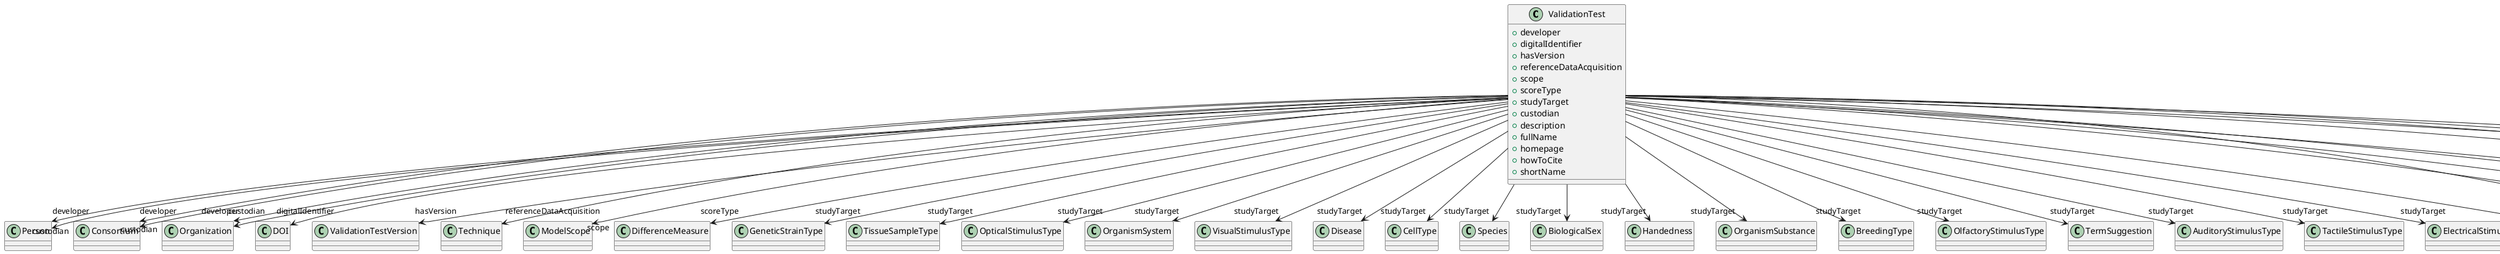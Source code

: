 @startuml
class ValidationTest {
+developer
+digitalIdentifier
+hasVersion
+referenceDataAcquisition
+scope
+scoreType
+studyTarget
+custodian
+description
+fullName
+homepage
+howToCite
+shortName

}
ValidationTest -d-> "developer" Person
ValidationTest -d-> "developer" Consortium
ValidationTest -d-> "developer" Organization
ValidationTest -d-> "digitalIdentifier" DOI
ValidationTest -d-> "hasVersion" ValidationTestVersion
ValidationTest -d-> "referenceDataAcquisition" Technique
ValidationTest -d-> "scope" ModelScope
ValidationTest -d-> "scoreType" DifferenceMeasure
ValidationTest -d-> "studyTarget" GeneticStrainType
ValidationTest -d-> "studyTarget" TissueSampleType
ValidationTest -d-> "studyTarget" OpticalStimulusType
ValidationTest -d-> "studyTarget" OrganismSystem
ValidationTest -d-> "studyTarget" VisualStimulusType
ValidationTest -d-> "studyTarget" Disease
ValidationTest -d-> "studyTarget" CellType
ValidationTest -d-> "studyTarget" Species
ValidationTest -d-> "studyTarget" BiologicalSex
ValidationTest -d-> "studyTarget" Handedness
ValidationTest -d-> "studyTarget" OrganismSubstance
ValidationTest -d-> "studyTarget" BreedingType
ValidationTest -d-> "studyTarget" OlfactoryStimulusType
ValidationTest -d-> "studyTarget" TermSuggestion
ValidationTest -d-> "studyTarget" AuditoryStimulusType
ValidationTest -d-> "studyTarget" TactileStimulusType
ValidationTest -d-> "studyTarget" ElectricalStimulusType
ValidationTest -d-> "studyTarget" UBERONParcellation
ValidationTest -d-> "studyTarget" Organ
ValidationTest -d-> "studyTarget" DiseaseModel
ValidationTest -d-> "studyTarget" BiologicalOrder
ValidationTest -d-> "studyTarget" SubcellularEntity
ValidationTest -d-> "studyTarget" GustatoryStimulusType
ValidationTest -d-> "studyTarget" CellCultureType
ValidationTest -d-> "studyTarget" MolecularEntity
ValidationTest -d-> "studyTarget" ParcellationEntity
ValidationTest -d-> "studyTarget" ParcellationEntityVersion
ValidationTest -d-> "studyTarget" CustomAnatomicalEntity
ValidationTest -d-> "custodian" Person
ValidationTest -d-> "custodian" Consortium
ValidationTest -d-> "custodian" Organization

@enduml